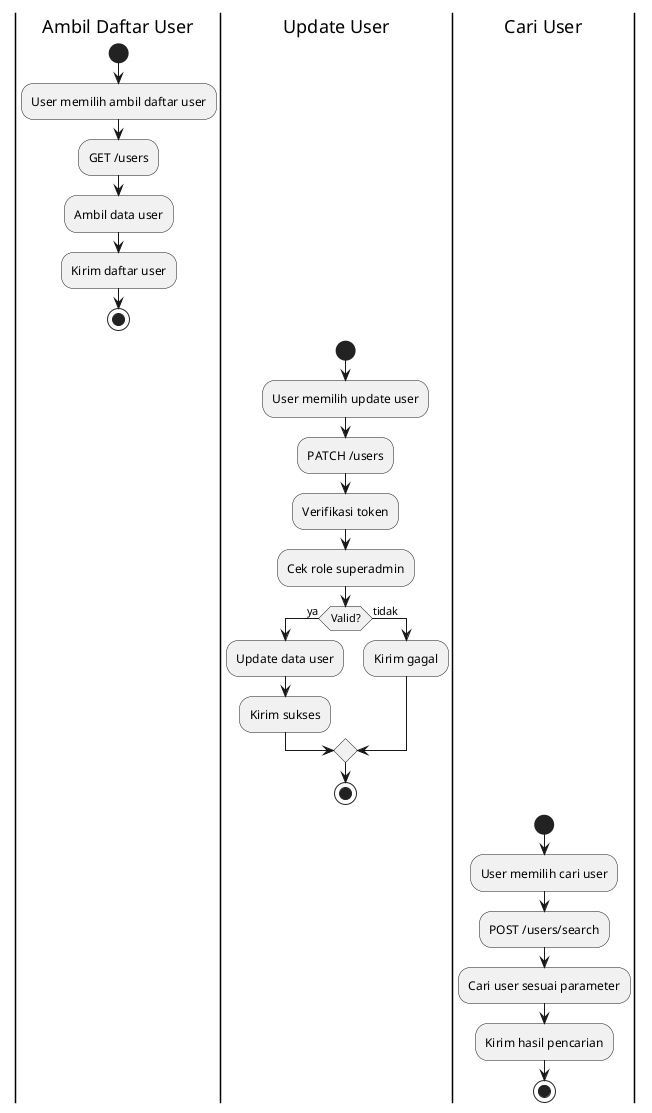 @startuml

|Ambil Daftar User|
start
:User memilih ambil daftar user;
:GET /users;
:Ambil data user;
:Kirim daftar user;
stop

|Update User|
start
:User memilih update user;
:PATCH /users;
:Verifikasi token;
:Cek role superadmin;
if (Valid?) then (ya)
  :Update data user;
  :Kirim sukses;
else (tidak)
  :Kirim gagal;
endif
stop

|Cari User|
start
:User memilih cari user;
:POST /users/search;
:Cari user sesuai parameter;
:Kirim hasil pencarian;
stop

@enduml
